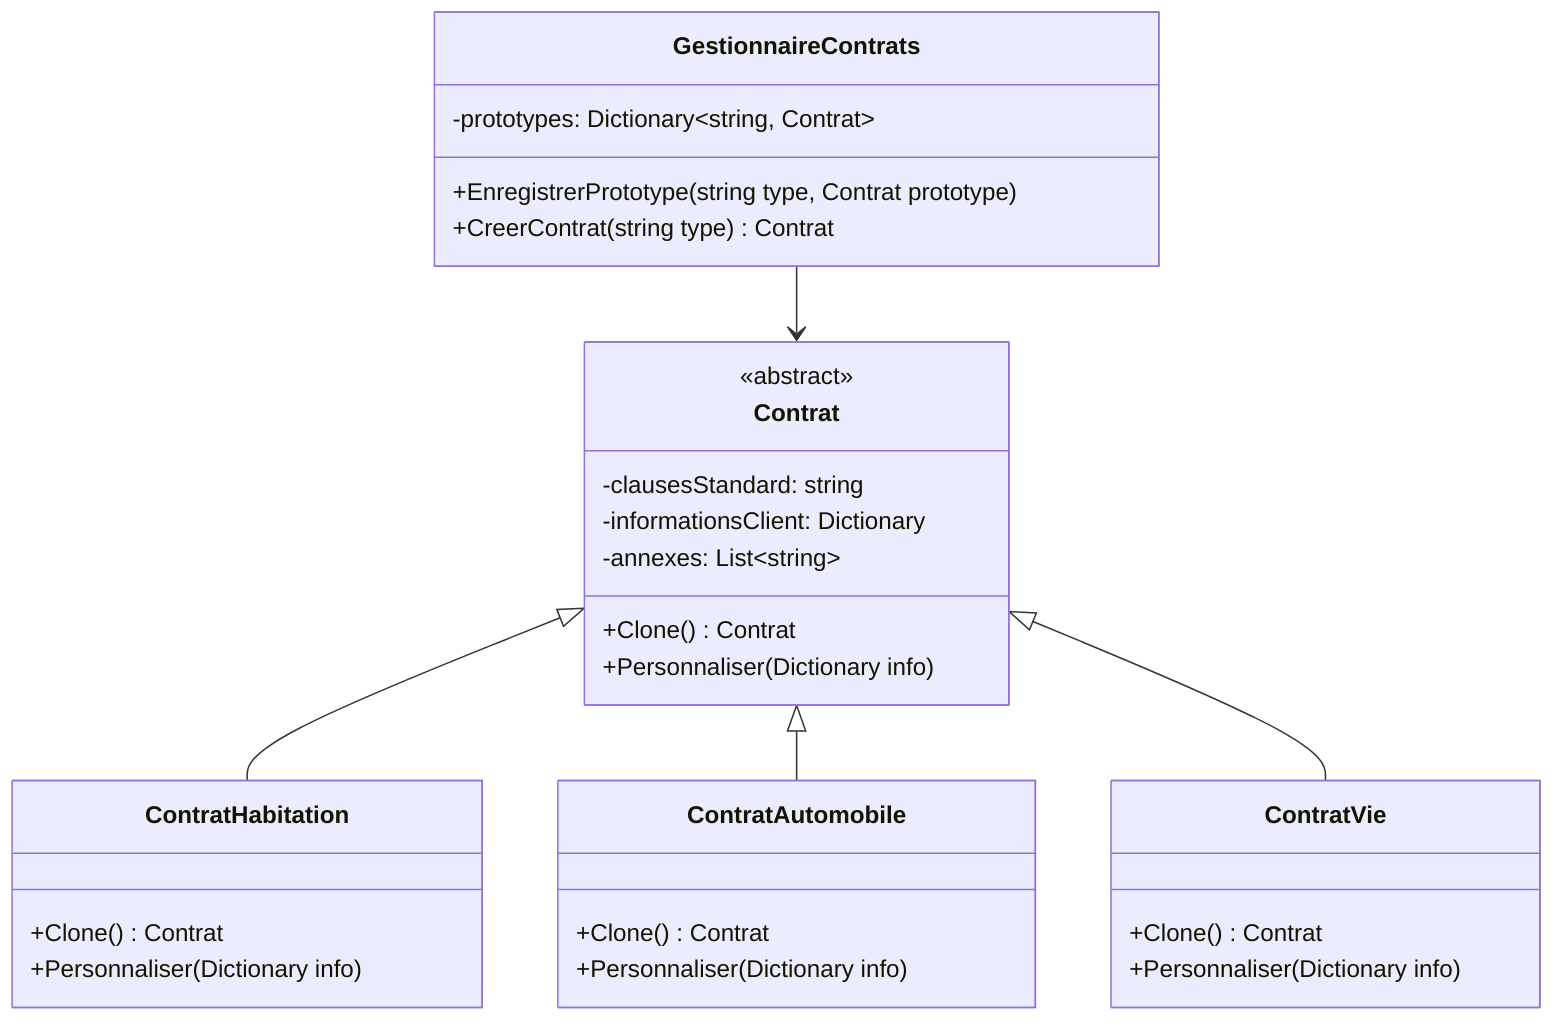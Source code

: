 classDiagram
    class Contrat {
        <<abstract>>
        -clausesStandard: string
        -informationsClient: Dictionary
        -annexes: List~string~
        +Clone() Contrat
        +Personnaliser(Dictionary info)
    }
    
    class ContratHabitation {
        +Clone() Contrat
        +Personnaliser(Dictionary info)
    }
    
    class ContratAutomobile {
        +Clone() Contrat
        +Personnaliser(Dictionary info)
    }
    
    class ContratVie {
        +Clone() Contrat
        +Personnaliser(Dictionary info)
    }
    
    class GestionnaireContrats {
        -prototypes: Dictionary~string, Contrat~
        +EnregistrerPrototype(string type, Contrat prototype)
        +CreerContrat(string type) Contrat
    }
    
    Contrat <|-- ContratHabitation
    Contrat <|-- ContratAutomobile
    Contrat <|-- ContratVie
    GestionnaireContrats --> Contrat